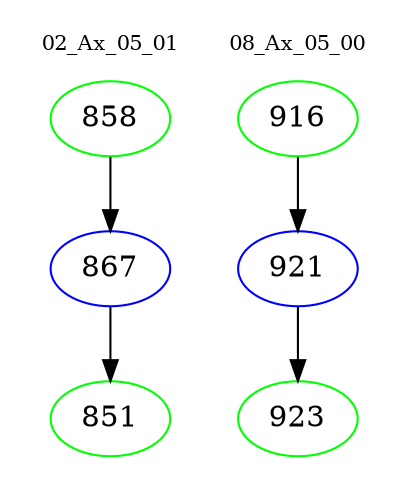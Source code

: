 digraph{
subgraph cluster_0 {
color = white
label = "02_Ax_05_01";
fontsize=10;
T0_858 [label="858", color="green"]
T0_858 -> T0_867 [color="black"]
T0_867 [label="867", color="blue"]
T0_867 -> T0_851 [color="black"]
T0_851 [label="851", color="green"]
}
subgraph cluster_1 {
color = white
label = "08_Ax_05_00";
fontsize=10;
T1_916 [label="916", color="green"]
T1_916 -> T1_921 [color="black"]
T1_921 [label="921", color="blue"]
T1_921 -> T1_923 [color="black"]
T1_923 [label="923", color="green"]
}
}
